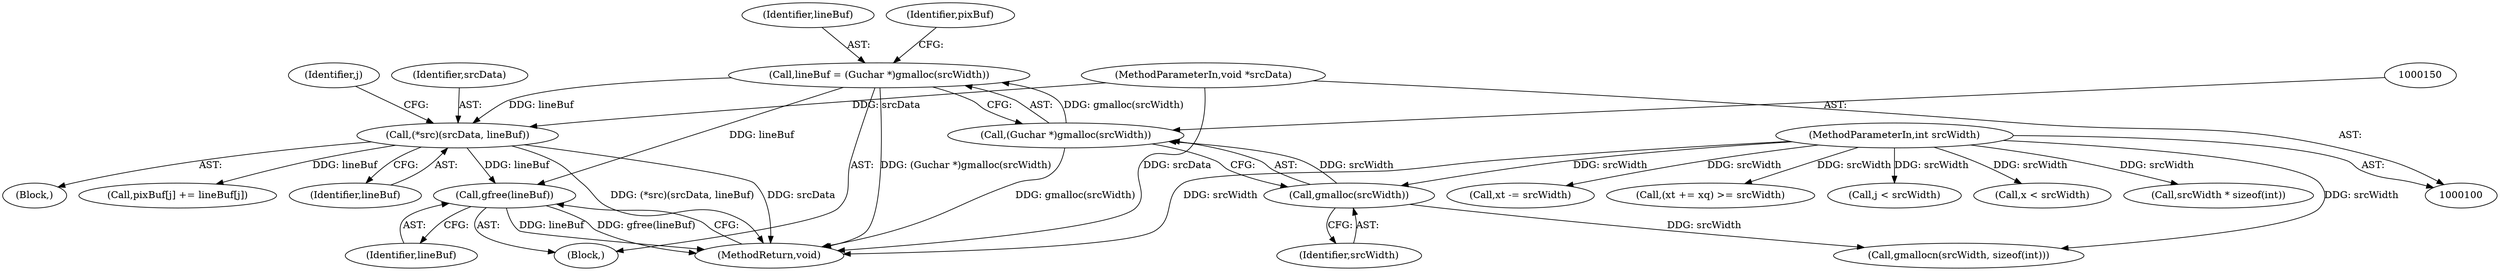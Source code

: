 digraph "0_poppler_957aa252912cde85d76c41e9710b33425a82b696@API" {
"1000300" [label="(Call,gfree(lineBuf))"];
"1000147" [label="(Call,lineBuf = (Guchar *)gmalloc(srcWidth))"];
"1000149" [label="(Call,(Guchar *)gmalloc(srcWidth))"];
"1000151" [label="(Call,gmalloc(srcWidth))"];
"1000103" [label="(MethodParameterIn,int srcWidth)"];
"1000209" [label="(Call,(*src)(srcData, lineBuf))"];
"1000102" [label="(MethodParameterIn,void *srcData)"];
"1000157" [label="(Call,gmallocn(srcWidth, sizeof(int)))"];
"1000148" [label="(Identifier,lineBuf)"];
"1000151" [label="(Call,gmalloc(srcWidth))"];
"1000214" [label="(Identifier,j)"];
"1000216" [label="(Call,j < srcWidth)"];
"1000243" [label="(Call,x < srcWidth)"];
"1000209" [label="(Call,(*src)(srcData, lineBuf))"];
"1000195" [label="(Call,srcWidth * sizeof(int))"];
"1000103" [label="(MethodParameterIn,int srcWidth)"];
"1000147" [label="(Call,lineBuf = (Guchar *)gmalloc(srcWidth))"];
"1000152" [label="(Identifier,srcWidth)"];
"1000301" [label="(Identifier,lineBuf)"];
"1000302" [label="(MethodReturn,void)"];
"1000208" [label="(Block,)"];
"1000256" [label="(Call,xt -= srcWidth)"];
"1000108" [label="(Block,)"];
"1000222" [label="(Call,pixBuf[j] += lineBuf[j])"];
"1000250" [label="(Call,(xt += xq) >= srcWidth)"];
"1000149" [label="(Call,(Guchar *)gmalloc(srcWidth))"];
"1000210" [label="(Identifier,srcData)"];
"1000300" [label="(Call,gfree(lineBuf))"];
"1000154" [label="(Identifier,pixBuf)"];
"1000211" [label="(Identifier,lineBuf)"];
"1000102" [label="(MethodParameterIn,void *srcData)"];
"1000300" -> "1000108"  [label="AST: "];
"1000300" -> "1000301"  [label="CFG: "];
"1000301" -> "1000300"  [label="AST: "];
"1000302" -> "1000300"  [label="CFG: "];
"1000300" -> "1000302"  [label="DDG: lineBuf"];
"1000300" -> "1000302"  [label="DDG: gfree(lineBuf)"];
"1000147" -> "1000300"  [label="DDG: lineBuf"];
"1000209" -> "1000300"  [label="DDG: lineBuf"];
"1000147" -> "1000108"  [label="AST: "];
"1000147" -> "1000149"  [label="CFG: "];
"1000148" -> "1000147"  [label="AST: "];
"1000149" -> "1000147"  [label="AST: "];
"1000154" -> "1000147"  [label="CFG: "];
"1000147" -> "1000302"  [label="DDG: (Guchar *)gmalloc(srcWidth)"];
"1000149" -> "1000147"  [label="DDG: gmalloc(srcWidth)"];
"1000147" -> "1000209"  [label="DDG: lineBuf"];
"1000149" -> "1000151"  [label="CFG: "];
"1000150" -> "1000149"  [label="AST: "];
"1000151" -> "1000149"  [label="AST: "];
"1000149" -> "1000302"  [label="DDG: gmalloc(srcWidth)"];
"1000151" -> "1000149"  [label="DDG: srcWidth"];
"1000151" -> "1000152"  [label="CFG: "];
"1000152" -> "1000151"  [label="AST: "];
"1000103" -> "1000151"  [label="DDG: srcWidth"];
"1000151" -> "1000157"  [label="DDG: srcWidth"];
"1000103" -> "1000100"  [label="AST: "];
"1000103" -> "1000302"  [label="DDG: srcWidth"];
"1000103" -> "1000157"  [label="DDG: srcWidth"];
"1000103" -> "1000195"  [label="DDG: srcWidth"];
"1000103" -> "1000216"  [label="DDG: srcWidth"];
"1000103" -> "1000243"  [label="DDG: srcWidth"];
"1000103" -> "1000250"  [label="DDG: srcWidth"];
"1000103" -> "1000256"  [label="DDG: srcWidth"];
"1000209" -> "1000208"  [label="AST: "];
"1000209" -> "1000211"  [label="CFG: "];
"1000210" -> "1000209"  [label="AST: "];
"1000211" -> "1000209"  [label="AST: "];
"1000214" -> "1000209"  [label="CFG: "];
"1000209" -> "1000302"  [label="DDG: (*src)(srcData, lineBuf)"];
"1000209" -> "1000302"  [label="DDG: srcData"];
"1000102" -> "1000209"  [label="DDG: srcData"];
"1000209" -> "1000222"  [label="DDG: lineBuf"];
"1000102" -> "1000100"  [label="AST: "];
"1000102" -> "1000302"  [label="DDG: srcData"];
}
